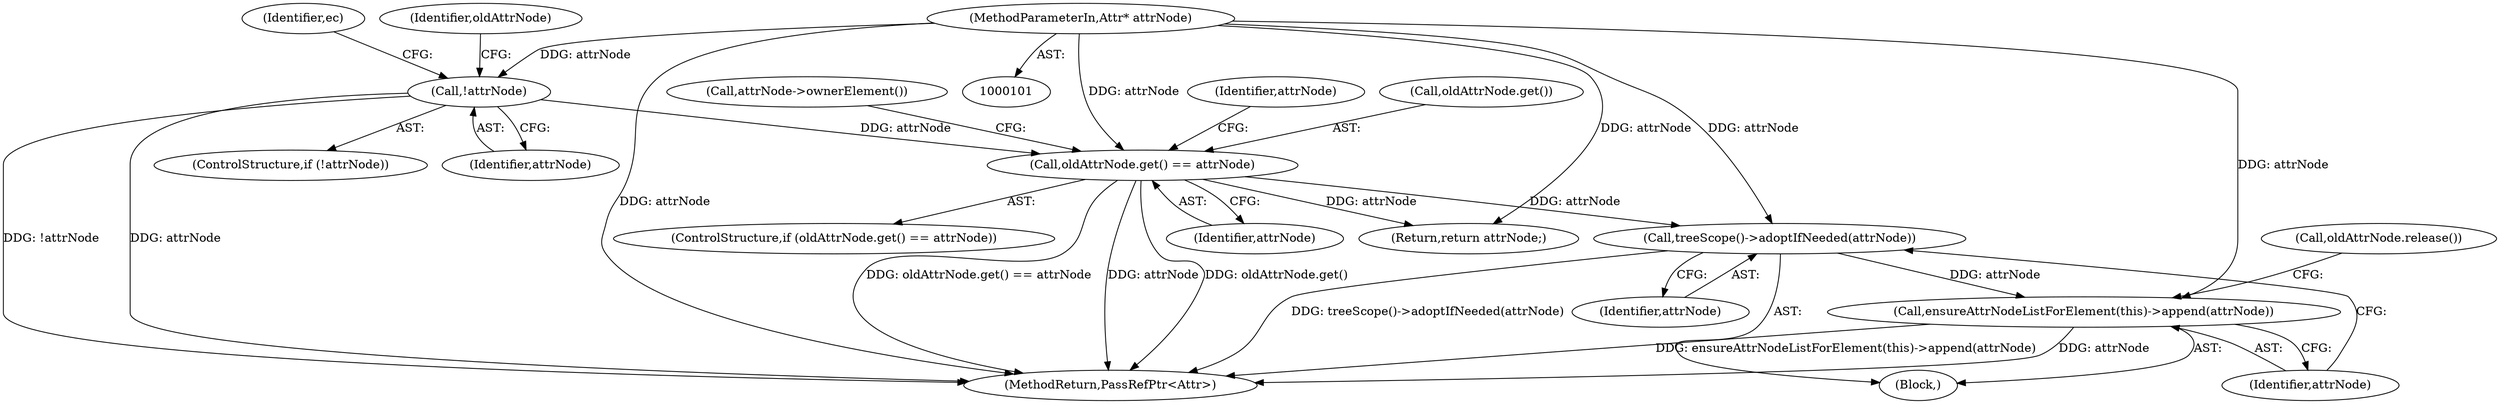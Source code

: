digraph "0_Chrome_4ac8bc08e3306f38a5ab3e551aef6ad43753579c@pointer" {
"1000167" [label="(Call,treeScope()->adoptIfNeeded(attrNode))"];
"1000120" [label="(Call,oldAttrNode.get() == attrNode)"];
"1000106" [label="(Call,!attrNode)"];
"1000102" [label="(MethodParameterIn,Attr* attrNode)"];
"1000169" [label="(Call,ensureAttrNodeListForElement(this)->append(attrNode))"];
"1000123" [label="(Return,return attrNode;)"];
"1000167" [label="(Call,treeScope()->adoptIfNeeded(attrNode))"];
"1000173" [label="(MethodReturn,PassRefPtr<Attr>)"];
"1000168" [label="(Identifier,attrNode)"];
"1000169" [label="(Call,ensureAttrNodeListForElement(this)->append(attrNode))"];
"1000104" [label="(Block,)"];
"1000172" [label="(Call,oldAttrNode.release())"];
"1000102" [label="(MethodParameterIn,Attr* attrNode)"];
"1000120" [label="(Call,oldAttrNode.get() == attrNode)"];
"1000106" [label="(Call,!attrNode)"];
"1000121" [label="(Call,oldAttrNode.get())"];
"1000126" [label="(Call,attrNode->ownerElement())"];
"1000110" [label="(Identifier,ec)"];
"1000122" [label="(Identifier,attrNode)"];
"1000105" [label="(ControlStructure,if (!attrNode))"];
"1000170" [label="(Identifier,attrNode)"];
"1000119" [label="(ControlStructure,if (oldAttrNode.get() == attrNode))"];
"1000116" [label="(Identifier,oldAttrNode)"];
"1000107" [label="(Identifier,attrNode)"];
"1000124" [label="(Identifier,attrNode)"];
"1000167" -> "1000104"  [label="AST: "];
"1000167" -> "1000168"  [label="CFG: "];
"1000168" -> "1000167"  [label="AST: "];
"1000170" -> "1000167"  [label="CFG: "];
"1000167" -> "1000173"  [label="DDG: treeScope()->adoptIfNeeded(attrNode)"];
"1000120" -> "1000167"  [label="DDG: attrNode"];
"1000102" -> "1000167"  [label="DDG: attrNode"];
"1000167" -> "1000169"  [label="DDG: attrNode"];
"1000120" -> "1000119"  [label="AST: "];
"1000120" -> "1000122"  [label="CFG: "];
"1000121" -> "1000120"  [label="AST: "];
"1000122" -> "1000120"  [label="AST: "];
"1000124" -> "1000120"  [label="CFG: "];
"1000126" -> "1000120"  [label="CFG: "];
"1000120" -> "1000173"  [label="DDG: oldAttrNode.get()"];
"1000120" -> "1000173"  [label="DDG: oldAttrNode.get() == attrNode"];
"1000120" -> "1000173"  [label="DDG: attrNode"];
"1000106" -> "1000120"  [label="DDG: attrNode"];
"1000102" -> "1000120"  [label="DDG: attrNode"];
"1000120" -> "1000123"  [label="DDG: attrNode"];
"1000106" -> "1000105"  [label="AST: "];
"1000106" -> "1000107"  [label="CFG: "];
"1000107" -> "1000106"  [label="AST: "];
"1000110" -> "1000106"  [label="CFG: "];
"1000116" -> "1000106"  [label="CFG: "];
"1000106" -> "1000173"  [label="DDG: attrNode"];
"1000106" -> "1000173"  [label="DDG: !attrNode"];
"1000102" -> "1000106"  [label="DDG: attrNode"];
"1000102" -> "1000101"  [label="AST: "];
"1000102" -> "1000173"  [label="DDG: attrNode"];
"1000102" -> "1000123"  [label="DDG: attrNode"];
"1000102" -> "1000169"  [label="DDG: attrNode"];
"1000169" -> "1000104"  [label="AST: "];
"1000169" -> "1000170"  [label="CFG: "];
"1000170" -> "1000169"  [label="AST: "];
"1000172" -> "1000169"  [label="CFG: "];
"1000169" -> "1000173"  [label="DDG: ensureAttrNodeListForElement(this)->append(attrNode)"];
"1000169" -> "1000173"  [label="DDG: attrNode"];
}
